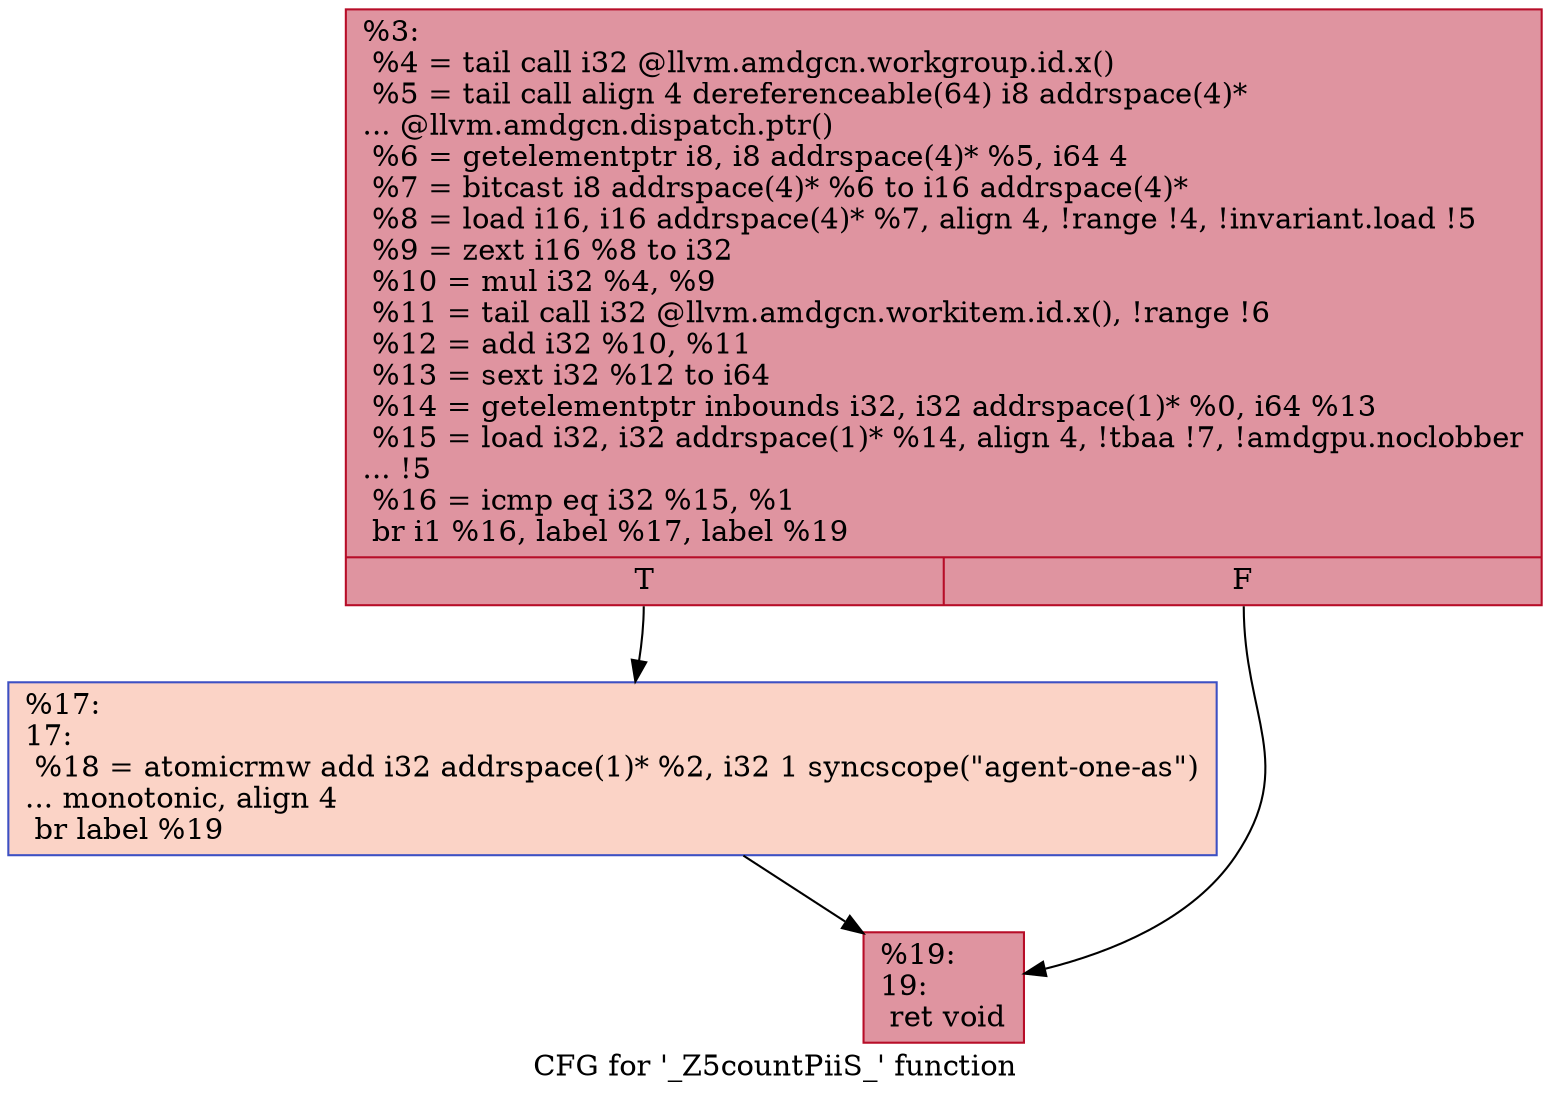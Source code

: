 digraph "CFG for '_Z5countPiiS_' function" {
	label="CFG for '_Z5countPiiS_' function";

	Node0x49def10 [shape=record,color="#b70d28ff", style=filled, fillcolor="#b70d2870",label="{%3:\l  %4 = tail call i32 @llvm.amdgcn.workgroup.id.x()\l  %5 = tail call align 4 dereferenceable(64) i8 addrspace(4)*\l... @llvm.amdgcn.dispatch.ptr()\l  %6 = getelementptr i8, i8 addrspace(4)* %5, i64 4\l  %7 = bitcast i8 addrspace(4)* %6 to i16 addrspace(4)*\l  %8 = load i16, i16 addrspace(4)* %7, align 4, !range !4, !invariant.load !5\l  %9 = zext i16 %8 to i32\l  %10 = mul i32 %4, %9\l  %11 = tail call i32 @llvm.amdgcn.workitem.id.x(), !range !6\l  %12 = add i32 %10, %11\l  %13 = sext i32 %12 to i64\l  %14 = getelementptr inbounds i32, i32 addrspace(1)* %0, i64 %13\l  %15 = load i32, i32 addrspace(1)* %14, align 4, !tbaa !7, !amdgpu.noclobber\l... !5\l  %16 = icmp eq i32 %15, %1\l  br i1 %16, label %17, label %19\l|{<s0>T|<s1>F}}"];
	Node0x49def10:s0 -> Node0x49e0870;
	Node0x49def10:s1 -> Node0x49e1880;
	Node0x49e0870 [shape=record,color="#3d50c3ff", style=filled, fillcolor="#f59c7d70",label="{%17:\l17:                                               \l  %18 = atomicrmw add i32 addrspace(1)* %2, i32 1 syncscope(\"agent-one-as\")\l... monotonic, align 4\l  br label %19\l}"];
	Node0x49e0870 -> Node0x49e1880;
	Node0x49e1880 [shape=record,color="#b70d28ff", style=filled, fillcolor="#b70d2870",label="{%19:\l19:                                               \l  ret void\l}"];
}
